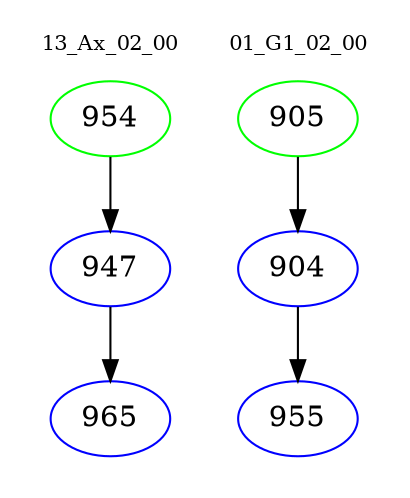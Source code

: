 digraph{
subgraph cluster_0 {
color = white
label = "13_Ax_02_00";
fontsize=10;
T0_954 [label="954", color="green"]
T0_954 -> T0_947 [color="black"]
T0_947 [label="947", color="blue"]
T0_947 -> T0_965 [color="black"]
T0_965 [label="965", color="blue"]
}
subgraph cluster_1 {
color = white
label = "01_G1_02_00";
fontsize=10;
T1_905 [label="905", color="green"]
T1_905 -> T1_904 [color="black"]
T1_904 [label="904", color="blue"]
T1_904 -> T1_955 [color="black"]
T1_955 [label="955", color="blue"]
}
}
